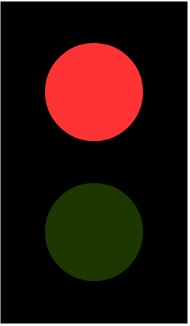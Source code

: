 <mxfile version="13.9.2" type="device" pages="5"><diagram id="ChnLs4H6LvaifKwjN-JF" name="light_r"><mxGraphModel dx="1422" dy="766" grid="1" gridSize="10" guides="1" tooltips="1" connect="1" arrows="1" fold="1" page="1" pageScale="1" pageWidth="200" pageHeight="200" math="0" shadow="0"><root><mxCell id="0"/><mxCell id="1" parent="0"/><mxCell id="SnMXWrlfP0_MhsC0OHEO-1" value="" style="rounded=0;whiteSpace=wrap;html=1;rotation=-90;fillColor=#000000;" parent="1" vertex="1"><mxGeometry x="20" y="54" width="160" height="92.5" as="geometry"/></mxCell><mxCell id="SnMXWrlfP0_MhsC0OHEO-2" value="" style="ellipse;whiteSpace=wrap;html=1;aspect=fixed;fillColor=#FF3333;" parent="1" vertex="1"><mxGeometry x="75" y="40" width="50" height="50" as="geometry"/></mxCell><mxCell id="SnMXWrlfP0_MhsC0OHEO-3" value="" style="ellipse;whiteSpace=wrap;html=1;aspect=fixed;fillColor=#1C3800;" parent="1" vertex="1"><mxGeometry x="75" y="110" width="50" height="50" as="geometry"/></mxCell></root></mxGraphModel></diagram><diagram id="Od2ungBfRjOUIICI7XGa" name="light_g"><mxGraphModel dx="395" dy="213" grid="1" gridSize="10" guides="1" tooltips="1" connect="1" arrows="1" fold="1" page="1" pageScale="1" pageWidth="200" pageHeight="200" math="0" shadow="0"><root><mxCell id="ab1PdOczch5tkLgpID8U-0"/><mxCell id="ab1PdOczch5tkLgpID8U-1" parent="ab1PdOczch5tkLgpID8U-0"/><mxCell id="jNKKbORpJUFtA7ZTfl6l-0" value="" style="rounded=0;whiteSpace=wrap;html=1;rotation=-90;fillColor=#000000;" vertex="1" parent="ab1PdOczch5tkLgpID8U-1"><mxGeometry x="20" y="54" width="160" height="92.5" as="geometry"/></mxCell><mxCell id="jNKKbORpJUFtA7ZTfl6l-1" value="" style="ellipse;whiteSpace=wrap;html=1;aspect=fixed;fillColor=#4F1010;" vertex="1" parent="ab1PdOczch5tkLgpID8U-1"><mxGeometry x="75" y="40" width="50" height="50" as="geometry"/></mxCell><mxCell id="jNKKbORpJUFtA7ZTfl6l-2" value="" style="ellipse;whiteSpace=wrap;html=1;aspect=fixed;fillColor=#66CC00;" vertex="1" parent="ab1PdOczch5tkLgpID8U-1"><mxGeometry x="75" y="110" width="50" height="50" as="geometry"/></mxCell></root></mxGraphModel></diagram><diagram id="OrrnRe04DUrh4kjJt4W0" name="sw_on"><mxGraphModel dx="395" dy="192" grid="1" gridSize="10" guides="1" tooltips="1" connect="1" arrows="1" fold="1" page="1" pageScale="1" pageWidth="200" pageHeight="200" math="0" shadow="0"><root><mxCell id="4OCL5GwTJjhqs6dSMKSP-0"/><mxCell id="4OCL5GwTJjhqs6dSMKSP-1" parent="4OCL5GwTJjhqs6dSMKSP-0"/><mxCell id="4OCL5GwTJjhqs6dSMKSP-2" value="" style="endArrow=none;html=1;strokeWidth=14;strokeColor=#1C3800;" edge="1" parent="4OCL5GwTJjhqs6dSMKSP-1"><mxGeometry width="50" height="50" relative="1" as="geometry"><mxPoint x="20" y="100" as="sourcePoint"/><mxPoint x="180" y="100" as="targetPoint"/></mxGeometry></mxCell><mxCell id="4OCL5GwTJjhqs6dSMKSP-3" value="" style="endArrow=none;html=1;strokeWidth=14;strokeColor=#66CC00;" edge="1" parent="4OCL5GwTJjhqs6dSMKSP-1"><mxGeometry width="50" height="50" relative="1" as="geometry"><mxPoint x="20" y="100" as="sourcePoint"/><mxPoint x="180" y="60" as="targetPoint"/><Array as="points"><mxPoint x="90" y="100"/><mxPoint x="130" y="60"/></Array></mxGeometry></mxCell></root></mxGraphModel></diagram><diagram name="sw_off" id="ryDNiKhGr4qbsRT5_fWB"><mxGraphModel dx="1422" dy="692" grid="1" gridSize="10" guides="1" tooltips="1" connect="1" arrows="1" fold="1" page="1" pageScale="1" pageWidth="200" pageHeight="200" background="none" math="0" shadow="0"><root><mxCell id="rx4xjJ6G-pbM08M1vGWv-0"/><mxCell id="rx4xjJ6G-pbM08M1vGWv-1" parent="rx4xjJ6G-pbM08M1vGWv-0"/><mxCell id="rx4xjJ6G-pbM08M1vGWv-3" value="" style="endArrow=none;html=1;strokeWidth=14;strokeColor=#1C3800;" parent="rx4xjJ6G-pbM08M1vGWv-1" edge="1"><mxGeometry width="50" height="50" relative="1" as="geometry"><mxPoint x="20" y="100" as="sourcePoint"/><mxPoint x="180" y="60" as="targetPoint"/><Array as="points"><mxPoint x="90" y="100"/><mxPoint x="130" y="60"/></Array></mxGeometry></mxCell><mxCell id="rx4xjJ6G-pbM08M1vGWv-2" value="" style="endArrow=none;html=1;strokeWidth=14;strokeColor=#66CC00;" parent="rx4xjJ6G-pbM08M1vGWv-1" edge="1"><mxGeometry width="50" height="50" relative="1" as="geometry"><mxPoint x="20" y="100" as="sourcePoint"/><mxPoint x="180" y="100" as="targetPoint"/></mxGeometry></mxCell></root></mxGraphModel></diagram><diagram id="mbIZ3nmckzfE4MI8bkLe" name="Page-4"><mxGraphModel dx="1422" dy="766" grid="1" gridSize="10" guides="1" tooltips="1" connect="1" arrows="1" fold="1" page="1" pageScale="1" pageWidth="200" pageHeight="200" math="0" shadow="0"><root><mxCell id="YUcvl8FkNFfgHp6ItB__-0"/><mxCell id="YUcvl8FkNFfgHp6ItB__-1" parent="YUcvl8FkNFfgHp6ItB__-0"/></root></mxGraphModel></diagram></mxfile>